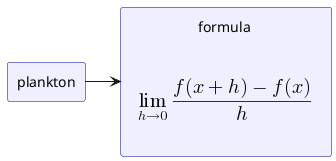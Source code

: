 @startuml
skinparam componentStyle rectangle
skinparam defaultTextAlignment center
skinparam defaultFontSize 14
skinparam defaultFontName Arial
skinparam component {
  borderColor DarkBlue
  backgroundColor MOTIVATION
}


[plankton] -r-> [formula \n\n\n <latex>\lim_{h \rightarrow 0 } \frac{f(x+h)-f(x)}{h}</latex> \n]
@enduml
